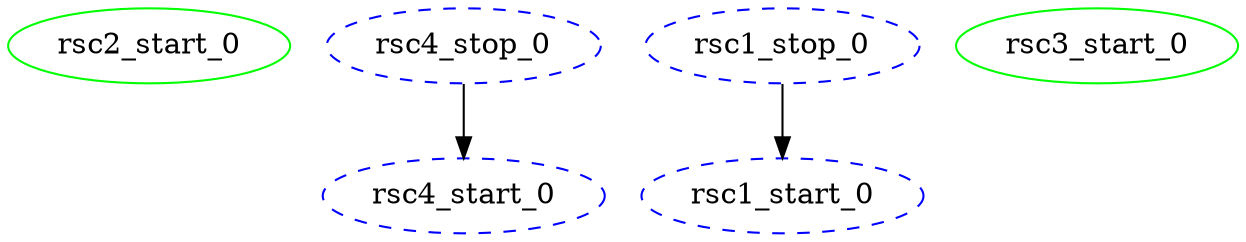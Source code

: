digraph "g" {
	size = "30,30"
"rsc2_start_0" [ tooltip="node1" color="green" fontcolor="black" ]
"rsc4_stop_0" [ style="dashed" color="blue" fontcolor="black" ]
"rsc4_start_0" [ style="dashed" color="blue" fontcolor="black" ]
"rsc1_stop_0" [ style="dashed" color="blue" fontcolor="black" ]
"rsc1_start_0" [ style="dashed" color="blue" fontcolor="black" ]
"rsc3_start_0" [ tooltip="node2" color="green" fontcolor="black" ]
"rsc4_stop_0" -> "rsc4_start_0"
"rsc1_stop_0" -> "rsc1_start_0"
}
